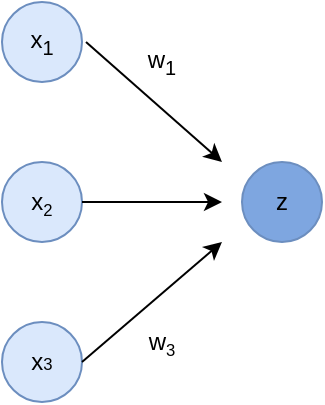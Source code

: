 <mxfile version="14.2.4" type="github"><diagram id="h5Mm8f-QCS-OCCcthK3r" name="Page-1"><mxGraphModel dx="782" dy="412" grid="1" gridSize="10" guides="1" tooltips="1" connect="1" arrows="1" fold="1" page="1" pageScale="1" pageWidth="827" pageHeight="1169" math="0" shadow="0"><root><mxCell id="0"/><mxCell id="1" parent="0"/><mxCell id="2wPV4HFDhg1EcQnj2t2D-1" value="x&lt;sub&gt;1&lt;/sub&gt;" style="ellipse;whiteSpace=wrap;html=1;aspect=fixed;fillColor=#dae8fc;strokeColor=#6c8ebf;" vertex="1" parent="1"><mxGeometry x="200" y="120" width="40" height="40" as="geometry"/></mxCell><mxCell id="2wPV4HFDhg1EcQnj2t2D-2" value="x&lt;span style=&quot;font-size: 10px&quot;&gt;&lt;sub&gt;2&lt;/sub&gt;&lt;/span&gt;" style="ellipse;whiteSpace=wrap;html=1;aspect=fixed;fillColor=#dae8fc;strokeColor=#6c8ebf;" vertex="1" parent="1"><mxGeometry x="200" y="200" width="40" height="40" as="geometry"/></mxCell><mxCell id="2wPV4HFDhg1EcQnj2t2D-3" value="x&lt;span style=&quot;font-size: 8.333px&quot;&gt;3&lt;/span&gt;" style="ellipse;whiteSpace=wrap;html=1;aspect=fixed;fillColor=#dae8fc;strokeColor=#6c8ebf;" vertex="1" parent="1"><mxGeometry x="200" y="280" width="40" height="40" as="geometry"/></mxCell><mxCell id="2wPV4HFDhg1EcQnj2t2D-4" value="z" style="ellipse;whiteSpace=wrap;html=1;aspect=fixed;strokeColor=#6c8ebf;fillColor=#7EA6E0;" vertex="1" parent="1"><mxGeometry x="320" y="200" width="40" height="40" as="geometry"/></mxCell><mxCell id="2wPV4HFDhg1EcQnj2t2D-5" value="" style="endArrow=classic;html=1;" edge="1" parent="1"><mxGeometry width="50" height="50" relative="1" as="geometry"><mxPoint x="242" y="140" as="sourcePoint"/><mxPoint x="310" y="200" as="targetPoint"/></mxGeometry></mxCell><mxCell id="2wPV4HFDhg1EcQnj2t2D-6" value="" style="endArrow=classic;html=1;exitX=1;exitY=0.5;exitDx=0;exitDy=0;" edge="1" parent="1" source="2wPV4HFDhg1EcQnj2t2D-2"><mxGeometry width="50" height="50" relative="1" as="geometry"><mxPoint x="252" y="150" as="sourcePoint"/><mxPoint x="310" y="220" as="targetPoint"/></mxGeometry></mxCell><mxCell id="2wPV4HFDhg1EcQnj2t2D-7" value="" style="endArrow=classic;html=1;exitX=1;exitY=0.5;exitDx=0;exitDy=0;" edge="1" parent="1" source="2wPV4HFDhg1EcQnj2t2D-3"><mxGeometry width="50" height="50" relative="1" as="geometry"><mxPoint x="252" y="150" as="sourcePoint"/><mxPoint x="310" y="240" as="targetPoint"/></mxGeometry></mxCell><mxCell id="2wPV4HFDhg1EcQnj2t2D-8" value="w&lt;sub&gt;1&lt;/sub&gt;" style="text;html=1;strokeColor=none;fillColor=none;align=center;verticalAlign=middle;whiteSpace=wrap;rounded=0;" vertex="1" parent="1"><mxGeometry x="260" y="140" width="40" height="20" as="geometry"/></mxCell><mxCell id="2wPV4HFDhg1EcQnj2t2D-9" value="w&lt;span style=&quot;font-size: 10px&quot;&gt;&lt;sub&gt;3&lt;/sub&gt;&lt;/span&gt;" style="text;html=1;strokeColor=none;fillColor=none;align=center;verticalAlign=middle;whiteSpace=wrap;rounded=0;" vertex="1" parent="1"><mxGeometry x="260" y="280" width="40" height="20" as="geometry"/></mxCell></root></mxGraphModel></diagram></mxfile>